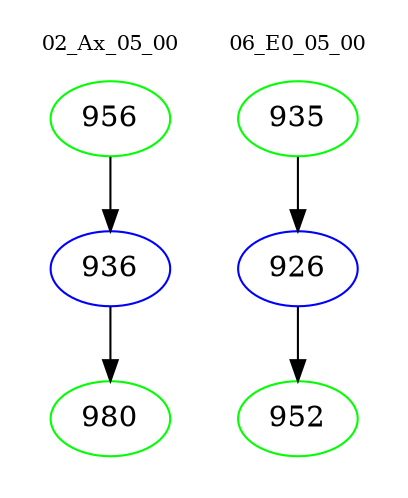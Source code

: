 digraph{
subgraph cluster_0 {
color = white
label = "02_Ax_05_00";
fontsize=10;
T0_956 [label="956", color="green"]
T0_956 -> T0_936 [color="black"]
T0_936 [label="936", color="blue"]
T0_936 -> T0_980 [color="black"]
T0_980 [label="980", color="green"]
}
subgraph cluster_1 {
color = white
label = "06_E0_05_00";
fontsize=10;
T1_935 [label="935", color="green"]
T1_935 -> T1_926 [color="black"]
T1_926 [label="926", color="blue"]
T1_926 -> T1_952 [color="black"]
T1_952 [label="952", color="green"]
}
}
